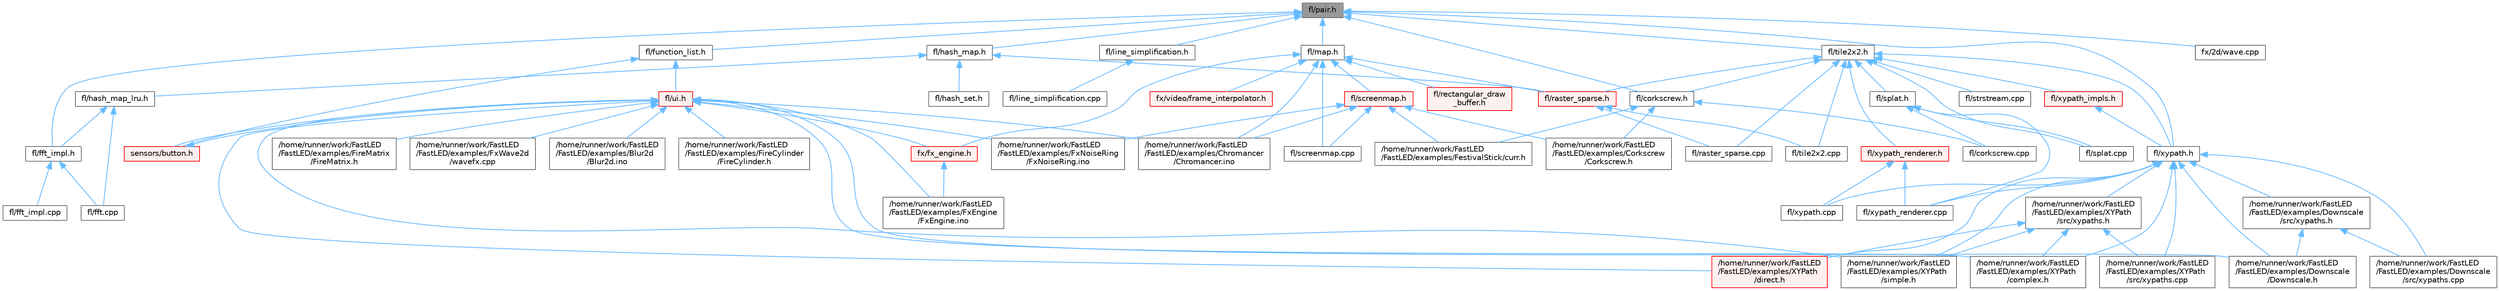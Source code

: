 digraph "fl/pair.h"
{
 // INTERACTIVE_SVG=YES
 // LATEX_PDF_SIZE
  bgcolor="transparent";
  edge [fontname=Helvetica,fontsize=10,labelfontname=Helvetica,labelfontsize=10];
  node [fontname=Helvetica,fontsize=10,shape=box,height=0.2,width=0.4];
  Node1 [id="Node000001",label="fl/pair.h",height=0.2,width=0.4,color="gray40", fillcolor="grey60", style="filled", fontcolor="black",tooltip=" "];
  Node1 -> Node2 [id="edge1_Node000001_Node000002",dir="back",color="steelblue1",style="solid",tooltip=" "];
  Node2 [id="Node000002",label="fl/corkscrew.h",height=0.2,width=0.4,color="grey40", fillcolor="white", style="filled",URL="$d1/dd4/src_2fl_2corkscrew_8h.html",tooltip="Corkscrew projection utilities."];
  Node2 -> Node3 [id="edge2_Node000002_Node000003",dir="back",color="steelblue1",style="solid",tooltip=" "];
  Node3 [id="Node000003",label="/home/runner/work/FastLED\l/FastLED/examples/Corkscrew\l/Corkscrew.h",height=0.2,width=0.4,color="grey40", fillcolor="white", style="filled",URL="$df/d40/examples_2_corkscrew_2corkscrew_8h.html",tooltip=" "];
  Node2 -> Node4 [id="edge3_Node000002_Node000004",dir="back",color="steelblue1",style="solid",tooltip=" "];
  Node4 [id="Node000004",label="/home/runner/work/FastLED\l/FastLED/examples/FestivalStick/curr.h",height=0.2,width=0.4,color="grey40", fillcolor="white", style="filled",URL="$d4/d06/curr_8h.html",tooltip=" "];
  Node2 -> Node5 [id="edge4_Node000002_Node000005",dir="back",color="steelblue1",style="solid",tooltip=" "];
  Node5 [id="Node000005",label="fl/corkscrew.cpp",height=0.2,width=0.4,color="grey40", fillcolor="white", style="filled",URL="$d3/d9b/corkscrew_8cpp.html",tooltip=" "];
  Node1 -> Node6 [id="edge5_Node000001_Node000006",dir="back",color="steelblue1",style="solid",tooltip=" "];
  Node6 [id="Node000006",label="fl/fft_impl.h",height=0.2,width=0.4,color="grey40", fillcolor="white", style="filled",URL="$df/d73/fft__impl_8h.html",tooltip=" "];
  Node6 -> Node7 [id="edge6_Node000006_Node000007",dir="back",color="steelblue1",style="solid",tooltip=" "];
  Node7 [id="Node000007",label="fl/fft.cpp",height=0.2,width=0.4,color="grey40", fillcolor="white", style="filled",URL="$db/d03/fft_8cpp.html",tooltip=" "];
  Node6 -> Node8 [id="edge7_Node000006_Node000008",dir="back",color="steelblue1",style="solid",tooltip=" "];
  Node8 [id="Node000008",label="fl/fft_impl.cpp",height=0.2,width=0.4,color="grey40", fillcolor="white", style="filled",URL="$d1/dff/fft__impl_8cpp.html",tooltip=" "];
  Node1 -> Node9 [id="edge8_Node000001_Node000009",dir="back",color="steelblue1",style="solid",tooltip=" "];
  Node9 [id="Node000009",label="fl/function_list.h",height=0.2,width=0.4,color="grey40", fillcolor="white", style="filled",URL="$d0/d64/function__list_8h.html",tooltip=" "];
  Node9 -> Node10 [id="edge9_Node000009_Node000010",dir="back",color="steelblue1",style="solid",tooltip=" "];
  Node10 [id="Node000010",label="fl/ui.h",height=0.2,width=0.4,color="red", fillcolor="#FFF0F0", style="filled",URL="$d9/d3b/ui_8h.html",tooltip=" "];
  Node10 -> Node11 [id="edge10_Node000010_Node000011",dir="back",color="steelblue1",style="solid",tooltip=" "];
  Node11 [id="Node000011",label="/home/runner/work/FastLED\l/FastLED/examples/Blur2d\l/Blur2d.ino",height=0.2,width=0.4,color="grey40", fillcolor="white", style="filled",URL="$df/d42/_blur2d_8ino.html",tooltip=" "];
  Node10 -> Node12 [id="edge11_Node000010_Node000012",dir="back",color="steelblue1",style="solid",tooltip=" "];
  Node12 [id="Node000012",label="/home/runner/work/FastLED\l/FastLED/examples/Chromancer\l/Chromancer.ino",height=0.2,width=0.4,color="grey40", fillcolor="white", style="filled",URL="$d1/ddb/_chromancer_8ino.html",tooltip=" "];
  Node10 -> Node13 [id="edge12_Node000010_Node000013",dir="back",color="steelblue1",style="solid",tooltip=" "];
  Node13 [id="Node000013",label="/home/runner/work/FastLED\l/FastLED/examples/Downscale\l/Downscale.h",height=0.2,width=0.4,color="grey40", fillcolor="white", style="filled",URL="$d6/d1a/examples_2_downscale_2downscale_8h.html",tooltip=" "];
  Node10 -> Node14 [id="edge13_Node000010_Node000014",dir="back",color="steelblue1",style="solid",tooltip=" "];
  Node14 [id="Node000014",label="/home/runner/work/FastLED\l/FastLED/examples/FireCylinder\l/FireCylinder.h",height=0.2,width=0.4,color="grey40", fillcolor="white", style="filled",URL="$d8/dd0/_fire_cylinder_8h.html",tooltip=" "];
  Node10 -> Node15 [id="edge14_Node000010_Node000015",dir="back",color="steelblue1",style="solid",tooltip=" "];
  Node15 [id="Node000015",label="/home/runner/work/FastLED\l/FastLED/examples/FireMatrix\l/FireMatrix.h",height=0.2,width=0.4,color="grey40", fillcolor="white", style="filled",URL="$d5/d88/_fire_matrix_8h.html",tooltip=" "];
  Node10 -> Node16 [id="edge15_Node000010_Node000016",dir="back",color="steelblue1",style="solid",tooltip=" "];
  Node16 [id="Node000016",label="/home/runner/work/FastLED\l/FastLED/examples/FxEngine\l/FxEngine.ino",height=0.2,width=0.4,color="grey40", fillcolor="white", style="filled",URL="$d6/d35/_fx_engine_8ino.html",tooltip="Demonstrates how to use the FxEngine to switch between different effects on a 2D LED matrix."];
  Node10 -> Node17 [id="edge16_Node000010_Node000017",dir="back",color="steelblue1",style="solid",tooltip=" "];
  Node17 [id="Node000017",label="/home/runner/work/FastLED\l/FastLED/examples/FxNoiseRing\l/FxNoiseRing.ino",height=0.2,width=0.4,color="grey40", fillcolor="white", style="filled",URL="$d3/dac/_fx_noise_ring_8ino.html",tooltip=" "];
  Node10 -> Node18 [id="edge17_Node000010_Node000018",dir="back",color="steelblue1",style="solid",tooltip=" "];
  Node18 [id="Node000018",label="/home/runner/work/FastLED\l/FastLED/examples/FxWave2d\l/wavefx.cpp",height=0.2,width=0.4,color="grey40", fillcolor="white", style="filled",URL="$d9/d29/wavefx_8cpp.html",tooltip=" "];
  Node10 -> Node24 [id="edge18_Node000010_Node000024",dir="back",color="steelblue1",style="solid",tooltip=" "];
  Node24 [id="Node000024",label="/home/runner/work/FastLED\l/FastLED/examples/XYPath\l/complex.h",height=0.2,width=0.4,color="grey40", fillcolor="white", style="filled",URL="$d7/d3b/complex_8h.html",tooltip=" "];
  Node10 -> Node25 [id="edge19_Node000010_Node000025",dir="back",color="steelblue1",style="solid",tooltip=" "];
  Node25 [id="Node000025",label="/home/runner/work/FastLED\l/FastLED/examples/XYPath\l/direct.h",height=0.2,width=0.4,color="red", fillcolor="#FFF0F0", style="filled",URL="$d6/daf/direct_8h.html",tooltip=" "];
  Node10 -> Node27 [id="edge20_Node000010_Node000027",dir="back",color="steelblue1",style="solid",tooltip=" "];
  Node27 [id="Node000027",label="/home/runner/work/FastLED\l/FastLED/examples/XYPath\l/simple.h",height=0.2,width=0.4,color="grey40", fillcolor="white", style="filled",URL="$d8/d14/simple_8h.html",tooltip=" "];
  Node10 -> Node151 [id="edge21_Node000010_Node000151",dir="back",color="steelblue1",style="solid",tooltip=" "];
  Node151 [id="Node000151",label="fx/fx_engine.h",height=0.2,width=0.4,color="red", fillcolor="#FFF0F0", style="filled",URL="$d9/d3c/fx__engine_8h.html",tooltip=" "];
  Node151 -> Node16 [id="edge22_Node000151_Node000016",dir="back",color="steelblue1",style="solid",tooltip=" "];
  Node10 -> Node154 [id="edge23_Node000010_Node000154",dir="back",color="steelblue1",style="solid",tooltip=" "];
  Node154 [id="Node000154",label="sensors/button.h",height=0.2,width=0.4,color="red", fillcolor="#FFF0F0", style="filled",URL="$d7/d0e/button_8h.html",tooltip=" "];
  Node154 -> Node10 [id="edge24_Node000154_Node000010",dir="back",color="steelblue1",style="solid",tooltip=" "];
  Node9 -> Node154 [id="edge25_Node000009_Node000154",dir="back",color="steelblue1",style="solid",tooltip=" "];
  Node1 -> Node156 [id="edge26_Node000001_Node000156",dir="back",color="steelblue1",style="solid",tooltip=" "];
  Node156 [id="Node000156",label="fl/hash_map.h",height=0.2,width=0.4,color="grey40", fillcolor="white", style="filled",URL="$d6/d13/hash__map_8h.html",tooltip=" "];
  Node156 -> Node157 [id="edge27_Node000156_Node000157",dir="back",color="steelblue1",style="solid",tooltip=" "];
  Node157 [id="Node000157",label="fl/hash_map_lru.h",height=0.2,width=0.4,color="grey40", fillcolor="white", style="filled",URL="$dd/d0c/hash__map__lru_8h.html",tooltip=" "];
  Node157 -> Node7 [id="edge28_Node000157_Node000007",dir="back",color="steelblue1",style="solid",tooltip=" "];
  Node157 -> Node6 [id="edge29_Node000157_Node000006",dir="back",color="steelblue1",style="solid",tooltip=" "];
  Node156 -> Node158 [id="edge30_Node000156_Node000158",dir="back",color="steelblue1",style="solid",tooltip=" "];
  Node158 [id="Node000158",label="fl/hash_set.h",height=0.2,width=0.4,color="grey40", fillcolor="white", style="filled",URL="$dc/de3/hash__set_8h.html",tooltip=" "];
  Node156 -> Node159 [id="edge31_Node000156_Node000159",dir="back",color="steelblue1",style="solid",tooltip=" "];
  Node159 [id="Node000159",label="fl/raster_sparse.h",height=0.2,width=0.4,color="red", fillcolor="#FFF0F0", style="filled",URL="$d4/df9/raster__sparse_8h.html",tooltip=" "];
  Node159 -> Node164 [id="edge32_Node000159_Node000164",dir="back",color="steelblue1",style="solid",tooltip=" "];
  Node164 [id="Node000164",label="fl/raster_sparse.cpp",height=0.2,width=0.4,color="grey40", fillcolor="white", style="filled",URL="$d7/d58/raster__sparse_8cpp.html",tooltip=" "];
  Node159 -> Node161 [id="edge33_Node000159_Node000161",dir="back",color="steelblue1",style="solid",tooltip=" "];
  Node161 [id="Node000161",label="fl/tile2x2.cpp",height=0.2,width=0.4,color="grey40", fillcolor="white", style="filled",URL="$db/d15/tile2x2_8cpp.html",tooltip=" "];
  Node1 -> Node165 [id="edge34_Node000001_Node000165",dir="back",color="steelblue1",style="solid",tooltip=" "];
  Node165 [id="Node000165",label="fl/line_simplification.h",height=0.2,width=0.4,color="grey40", fillcolor="white", style="filled",URL="$d8/da7/line__simplification_8h.html",tooltip=" "];
  Node165 -> Node166 [id="edge35_Node000165_Node000166",dir="back",color="steelblue1",style="solid",tooltip=" "];
  Node166 [id="Node000166",label="fl/line_simplification.cpp",height=0.2,width=0.4,color="grey40", fillcolor="white", style="filled",URL="$de/ddb/line__simplification_8cpp.html",tooltip=" "];
  Node1 -> Node167 [id="edge36_Node000001_Node000167",dir="back",color="steelblue1",style="solid",tooltip=" "];
  Node167 [id="Node000167",label="fl/map.h",height=0.2,width=0.4,color="grey40", fillcolor="white", style="filled",URL="$dc/db7/map_8h.html",tooltip=" "];
  Node167 -> Node12 [id="edge37_Node000167_Node000012",dir="back",color="steelblue1",style="solid",tooltip=" "];
  Node167 -> Node159 [id="edge38_Node000167_Node000159",dir="back",color="steelblue1",style="solid",tooltip=" "];
  Node167 -> Node168 [id="edge39_Node000167_Node000168",dir="back",color="steelblue1",style="solid",tooltip=" "];
  Node168 [id="Node000168",label="fl/rectangular_draw\l_buffer.h",height=0.2,width=0.4,color="red", fillcolor="#FFF0F0", style="filled",URL="$d9/df3/rectangular__draw__buffer_8h.html",tooltip=" "];
  Node167 -> Node170 [id="edge40_Node000167_Node000170",dir="back",color="steelblue1",style="solid",tooltip=" "];
  Node170 [id="Node000170",label="fl/screenmap.cpp",height=0.2,width=0.4,color="grey40", fillcolor="white", style="filled",URL="$d9/d6f/screenmap_8cpp.html",tooltip=" "];
  Node167 -> Node171 [id="edge41_Node000167_Node000171",dir="back",color="steelblue1",style="solid",tooltip=" "];
  Node171 [id="Node000171",label="fl/screenmap.h",height=0.2,width=0.4,color="red", fillcolor="#FFF0F0", style="filled",URL="$d7/d97/screenmap_8h.html",tooltip=" "];
  Node171 -> Node12 [id="edge42_Node000171_Node000012",dir="back",color="steelblue1",style="solid",tooltip=" "];
  Node171 -> Node3 [id="edge43_Node000171_Node000003",dir="back",color="steelblue1",style="solid",tooltip=" "];
  Node171 -> Node4 [id="edge44_Node000171_Node000004",dir="back",color="steelblue1",style="solid",tooltip=" "];
  Node171 -> Node17 [id="edge45_Node000171_Node000017",dir="back",color="steelblue1",style="solid",tooltip=" "];
  Node171 -> Node170 [id="edge46_Node000171_Node000170",dir="back",color="steelblue1",style="solid",tooltip=" "];
  Node167 -> Node151 [id="edge47_Node000167_Node000151",dir="back",color="steelblue1",style="solid",tooltip=" "];
  Node167 -> Node177 [id="edge48_Node000167_Node000177",dir="back",color="steelblue1",style="solid",tooltip=" "];
  Node177 [id="Node000177",label="fx/video/frame_interpolator.h",height=0.2,width=0.4,color="red", fillcolor="#FFF0F0", style="filled",URL="$d3/dda/frame__interpolator_8h.html",tooltip=" "];
  Node1 -> Node182 [id="edge49_Node000001_Node000182",dir="back",color="steelblue1",style="solid",tooltip=" "];
  Node182 [id="Node000182",label="fl/tile2x2.h",height=0.2,width=0.4,color="grey40", fillcolor="white", style="filled",URL="$d2/db4/tile2x2_8h.html",tooltip=" "];
  Node182 -> Node2 [id="edge50_Node000182_Node000002",dir="back",color="steelblue1",style="solid",tooltip=" "];
  Node182 -> Node164 [id="edge51_Node000182_Node000164",dir="back",color="steelblue1",style="solid",tooltip=" "];
  Node182 -> Node159 [id="edge52_Node000182_Node000159",dir="back",color="steelblue1",style="solid",tooltip=" "];
  Node182 -> Node183 [id="edge53_Node000182_Node000183",dir="back",color="steelblue1",style="solid",tooltip=" "];
  Node183 [id="Node000183",label="fl/splat.cpp",height=0.2,width=0.4,color="grey40", fillcolor="white", style="filled",URL="$da/dbe/splat_8cpp.html",tooltip=" "];
  Node182 -> Node184 [id="edge54_Node000182_Node000184",dir="back",color="steelblue1",style="solid",tooltip=" "];
  Node184 [id="Node000184",label="fl/splat.h",height=0.2,width=0.4,color="grey40", fillcolor="white", style="filled",URL="$d3/daf/splat_8h.html",tooltip=" "];
  Node184 -> Node5 [id="edge55_Node000184_Node000005",dir="back",color="steelblue1",style="solid",tooltip=" "];
  Node184 -> Node183 [id="edge56_Node000184_Node000183",dir="back",color="steelblue1",style="solid",tooltip=" "];
  Node184 -> Node185 [id="edge57_Node000184_Node000185",dir="back",color="steelblue1",style="solid",tooltip=" "];
  Node185 [id="Node000185",label="fl/xypath_renderer.cpp",height=0.2,width=0.4,color="grey40", fillcolor="white", style="filled",URL="$d2/d31/xypath__renderer_8cpp.html",tooltip=" "];
  Node182 -> Node186 [id="edge58_Node000182_Node000186",dir="back",color="steelblue1",style="solid",tooltip=" "];
  Node186 [id="Node000186",label="fl/strstream.cpp",height=0.2,width=0.4,color="grey40", fillcolor="white", style="filled",URL="$d3/d80/strstream_8cpp.html",tooltip=" "];
  Node182 -> Node161 [id="edge59_Node000182_Node000161",dir="back",color="steelblue1",style="solid",tooltip=" "];
  Node182 -> Node187 [id="edge60_Node000182_Node000187",dir="back",color="steelblue1",style="solid",tooltip=" "];
  Node187 [id="Node000187",label="fl/xypath.h",height=0.2,width=0.4,color="grey40", fillcolor="white", style="filled",URL="$d5/df2/xypath_8h.html",tooltip=" "];
  Node187 -> Node13 [id="edge61_Node000187_Node000013",dir="back",color="steelblue1",style="solid",tooltip=" "];
  Node187 -> Node188 [id="edge62_Node000187_Node000188",dir="back",color="steelblue1",style="solid",tooltip=" "];
  Node188 [id="Node000188",label="/home/runner/work/FastLED\l/FastLED/examples/Downscale\l/src/xypaths.cpp",height=0.2,width=0.4,color="grey40", fillcolor="white", style="filled",URL="$dd/d96/_downscale_2src_2xypaths_8cpp.html",tooltip=" "];
  Node187 -> Node189 [id="edge63_Node000187_Node000189",dir="back",color="steelblue1",style="solid",tooltip=" "];
  Node189 [id="Node000189",label="/home/runner/work/FastLED\l/FastLED/examples/Downscale\l/src/xypaths.h",height=0.2,width=0.4,color="grey40", fillcolor="white", style="filled",URL="$de/d75/_downscale_2src_2xypaths_8h.html",tooltip=" "];
  Node189 -> Node13 [id="edge64_Node000189_Node000013",dir="back",color="steelblue1",style="solid",tooltip=" "];
  Node189 -> Node188 [id="edge65_Node000189_Node000188",dir="back",color="steelblue1",style="solid",tooltip=" "];
  Node187 -> Node24 [id="edge66_Node000187_Node000024",dir="back",color="steelblue1",style="solid",tooltip=" "];
  Node187 -> Node25 [id="edge67_Node000187_Node000025",dir="back",color="steelblue1",style="solid",tooltip=" "];
  Node187 -> Node27 [id="edge68_Node000187_Node000027",dir="back",color="steelblue1",style="solid",tooltip=" "];
  Node187 -> Node190 [id="edge69_Node000187_Node000190",dir="back",color="steelblue1",style="solid",tooltip=" "];
  Node190 [id="Node000190",label="/home/runner/work/FastLED\l/FastLED/examples/XYPath\l/src/xypaths.cpp",height=0.2,width=0.4,color="grey40", fillcolor="white", style="filled",URL="$d8/d55/_x_y_path_2src_2xypaths_8cpp.html",tooltip=" "];
  Node187 -> Node191 [id="edge70_Node000187_Node000191",dir="back",color="steelblue1",style="solid",tooltip=" "];
  Node191 [id="Node000191",label="/home/runner/work/FastLED\l/FastLED/examples/XYPath\l/src/xypaths.h",height=0.2,width=0.4,color="grey40", fillcolor="white", style="filled",URL="$d7/d5e/_x_y_path_2src_2xypaths_8h.html",tooltip=" "];
  Node191 -> Node24 [id="edge71_Node000191_Node000024",dir="back",color="steelblue1",style="solid",tooltip=" "];
  Node191 -> Node25 [id="edge72_Node000191_Node000025",dir="back",color="steelblue1",style="solid",tooltip=" "];
  Node191 -> Node27 [id="edge73_Node000191_Node000027",dir="back",color="steelblue1",style="solid",tooltip=" "];
  Node191 -> Node190 [id="edge74_Node000191_Node000190",dir="back",color="steelblue1",style="solid",tooltip=" "];
  Node187 -> Node162 [id="edge75_Node000187_Node000162",dir="back",color="steelblue1",style="solid",tooltip=" "];
  Node162 [id="Node000162",label="fl/xypath.cpp",height=0.2,width=0.4,color="grey40", fillcolor="white", style="filled",URL="$d4/d78/xypath_8cpp.html",tooltip=" "];
  Node187 -> Node185 [id="edge76_Node000187_Node000185",dir="back",color="steelblue1",style="solid",tooltip=" "];
  Node182 -> Node192 [id="edge77_Node000182_Node000192",dir="back",color="steelblue1",style="solid",tooltip=" "];
  Node192 [id="Node000192",label="fl/xypath_impls.h",height=0.2,width=0.4,color="red", fillcolor="#FFF0F0", style="filled",URL="$d8/d5f/xypath__impls_8h.html",tooltip=" "];
  Node192 -> Node187 [id="edge78_Node000192_Node000187",dir="back",color="steelblue1",style="solid",tooltip=" "];
  Node182 -> Node193 [id="edge79_Node000182_Node000193",dir="back",color="steelblue1",style="solid",tooltip=" "];
  Node193 [id="Node000193",label="fl/xypath_renderer.h",height=0.2,width=0.4,color="red", fillcolor="#FFF0F0", style="filled",URL="$d2/d88/xypath__renderer_8h.html",tooltip=" "];
  Node193 -> Node162 [id="edge80_Node000193_Node000162",dir="back",color="steelblue1",style="solid",tooltip=" "];
  Node193 -> Node185 [id="edge81_Node000193_Node000185",dir="back",color="steelblue1",style="solid",tooltip=" "];
  Node1 -> Node187 [id="edge82_Node000001_Node000187",dir="back",color="steelblue1",style="solid",tooltip=" "];
  Node1 -> Node145 [id="edge83_Node000001_Node000145",dir="back",color="steelblue1",style="solid",tooltip=" "];
  Node145 [id="Node000145",label="fx/2d/wave.cpp",height=0.2,width=0.4,color="grey40", fillcolor="white", style="filled",URL="$d4/d7c/src_2fx_22d_2wave_8cpp.html",tooltip=" "];
}
